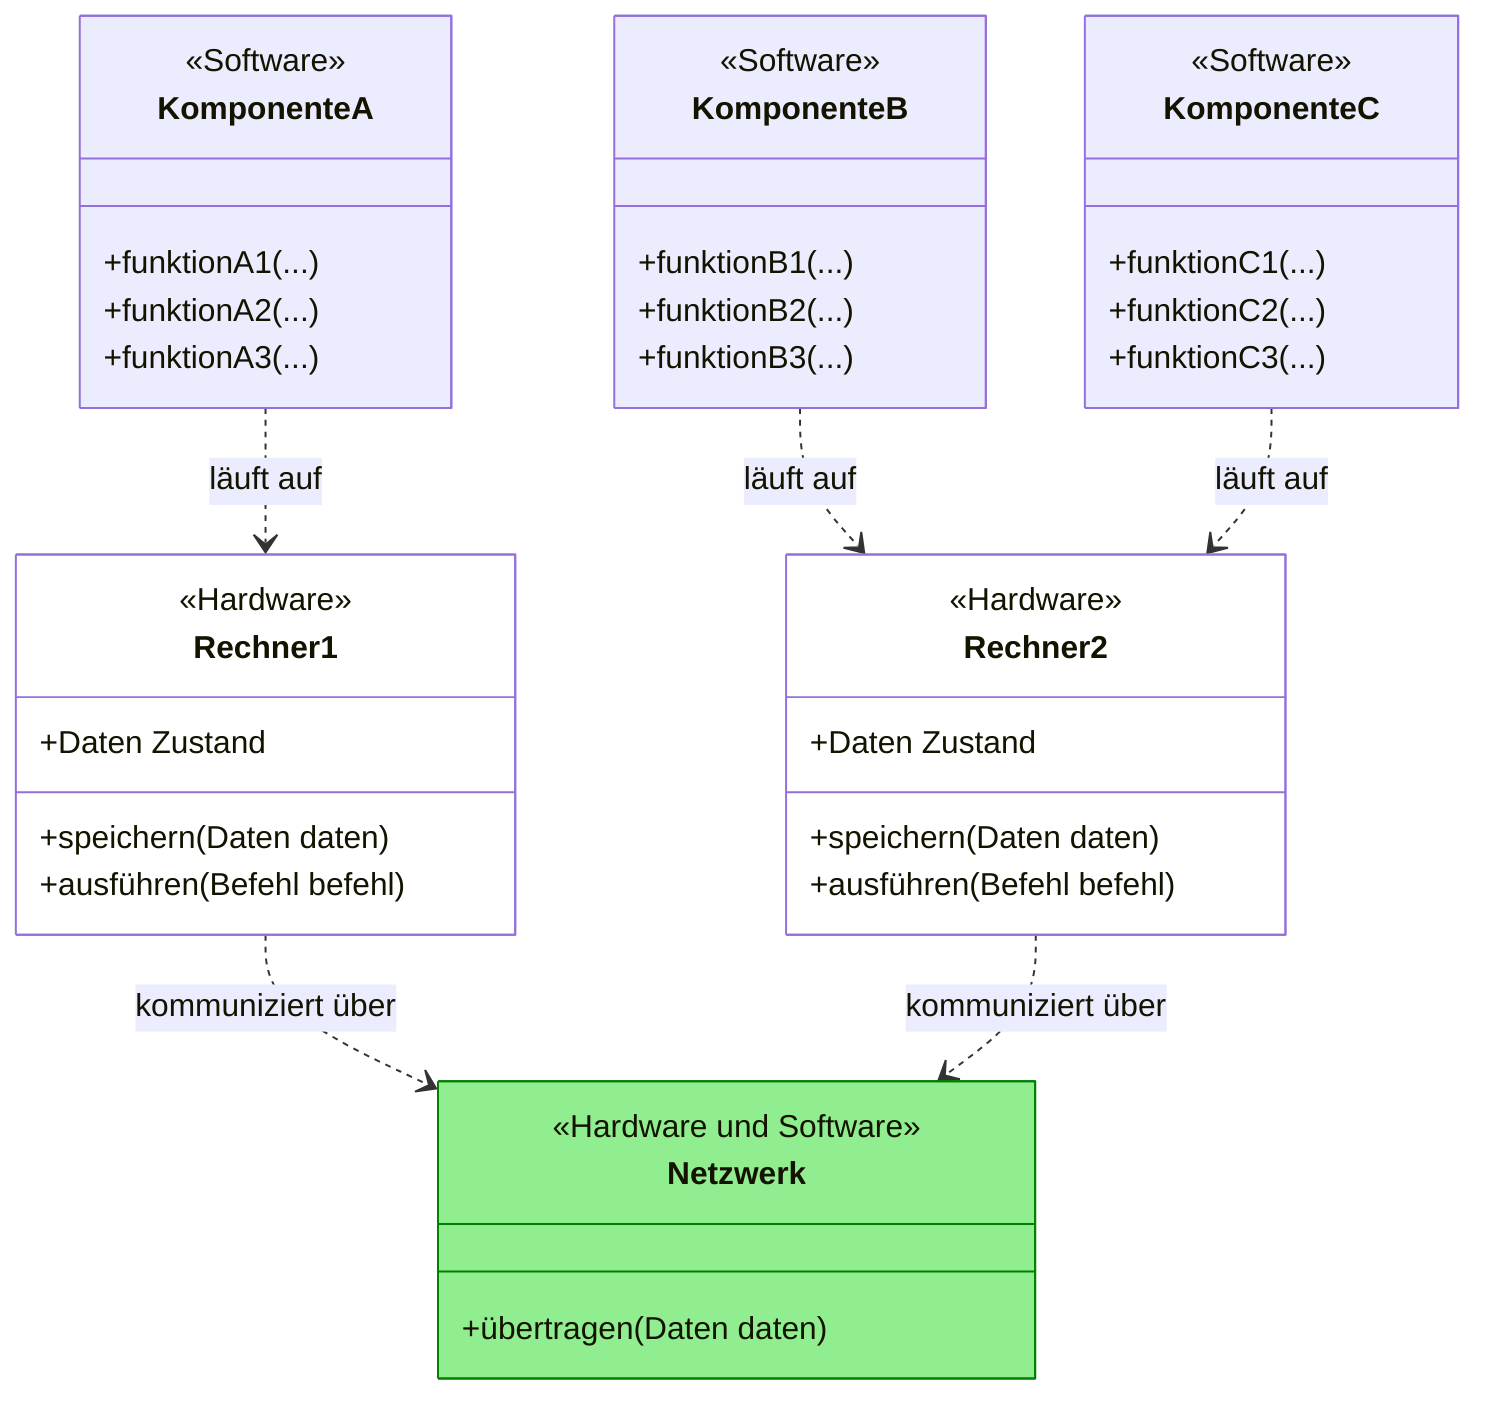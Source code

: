 classDiagram

    class Netzwerk {
        <<Hardware und Software>>
        +übertragen(Daten daten)
    }

    class Rechner1 {
        <<Hardware>>
        +Daten Zustand
        +speichern(Daten daten)
        +ausführen(Befehl befehl)
    }
    
    class Rechner2 {
        <<Hardware>>
        +Daten Zustand
        +speichern(Daten daten)
        +ausführen(Befehl befehl)
    }

    class KomponenteA {
        <<Software>>
        +funktionA1(...)
        +funktionA2(...)
        +funktionA3(...)
    }

    class KomponenteB {
        <<Software>>
        +funktionB1(...)
        +funktionB2(...)
        +funktionB3(...)
    }

    class KomponenteC {
        <<Software>>
        +funktionC1(...)
        +funktionC2(...)
        +funktionC3(...)
    }

    KomponenteA ..> Rechner1: läuft auf
    KomponenteB ..> Rechner2: läuft auf
    KomponenteC ..> Rechner2: läuft auf

    Rechner1 ..> Netzwerk: kommuniziert über
    Rechner2 ..> Netzwerk: kommuniziert über

    style Rechner1 fill:white
    style Rechner2 fill:white

    style Netzwerk fill:lightgreen,stroke:green